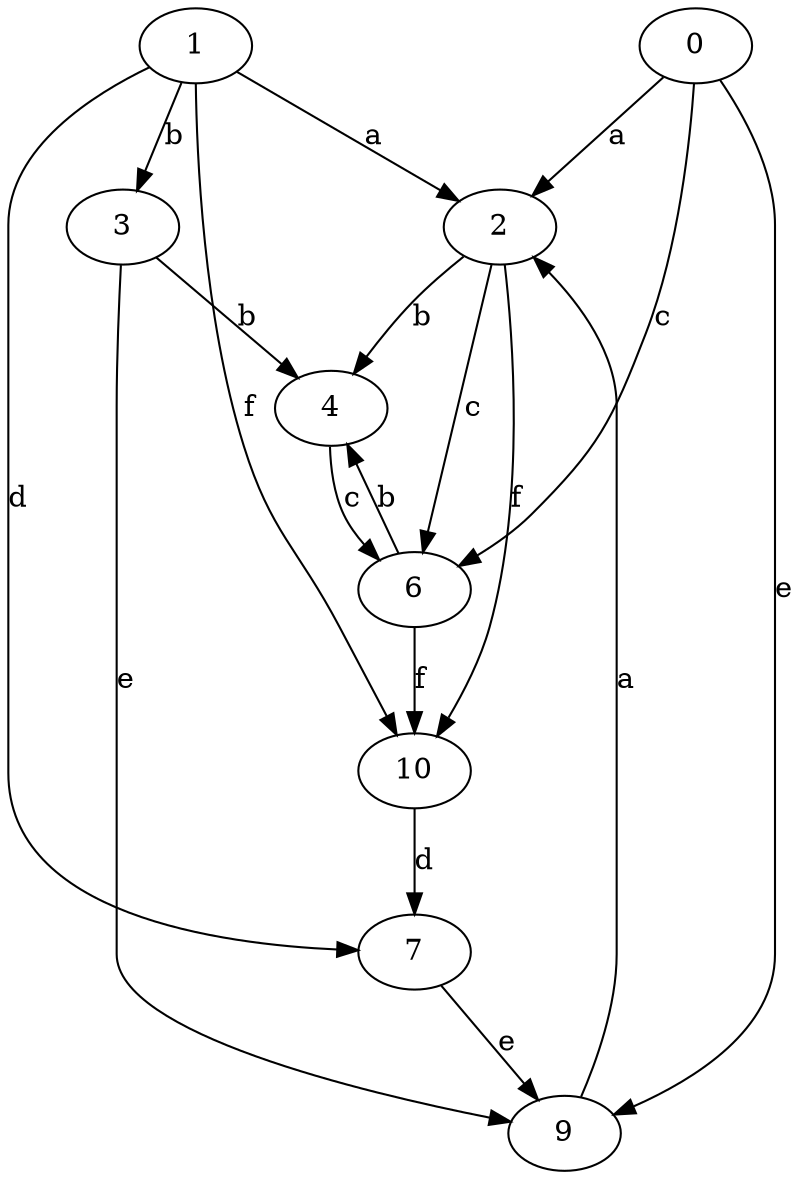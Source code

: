 strict digraph  {
1;
2;
3;
4;
6;
0;
7;
9;
10;
1 -> 2  [label=a];
1 -> 3  [label=b];
1 -> 7  [label=d];
1 -> 10  [label=f];
2 -> 4  [label=b];
2 -> 6  [label=c];
2 -> 10  [label=f];
3 -> 4  [label=b];
3 -> 9  [label=e];
4 -> 6  [label=c];
6 -> 4  [label=b];
6 -> 10  [label=f];
0 -> 2  [label=a];
0 -> 6  [label=c];
0 -> 9  [label=e];
7 -> 9  [label=e];
9 -> 2  [label=a];
10 -> 7  [label=d];
}
